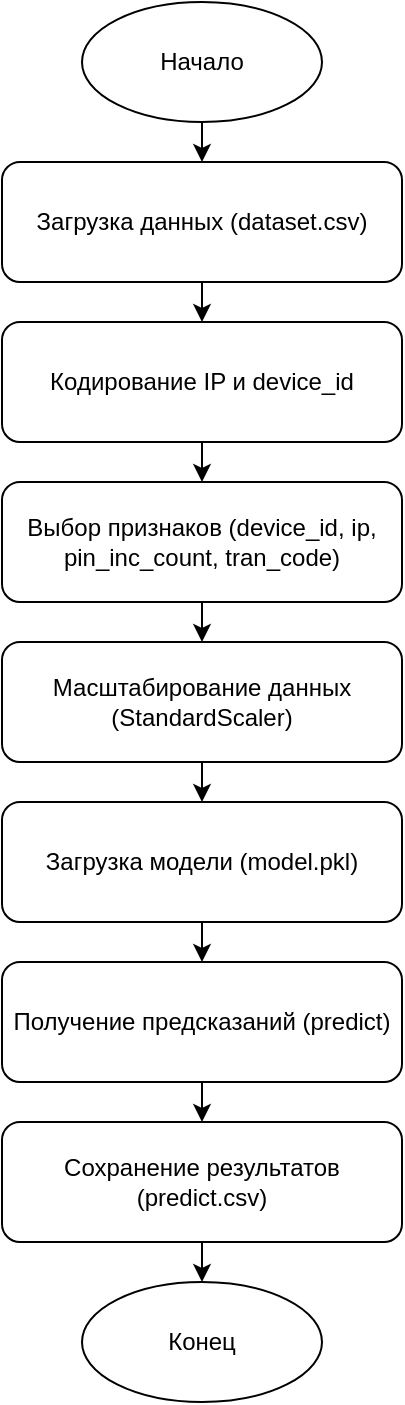 <mxfile version="24.7.17">
  <diagram name="Process" id="Rz12Ky6gTf-XfP_IZ2n_">
    <mxGraphModel dx="880" dy="532" grid="1" gridSize="10" guides="1" tooltips="1" connect="1" arrows="1" fold="1" page="1" pageScale="1" pageWidth="827" pageHeight="1169" math="0" shadow="0">
      <root>
        <mxCell id="0" />
        <mxCell id="1" parent="0" />
        <mxCell id="F1ZQzR7cKQfISgIezX9M-1" value="Начало" style="ellipse;whiteSpace=wrap;html=1;" vertex="1" parent="1">
          <mxGeometry x="140" y="50" width="120" height="60" as="geometry" />
        </mxCell>
        <mxCell id="F1ZQzR7cKQfISgIezX9M-2" value="Загрузка данных (dataset.csv)" style="rounded=1;whiteSpace=wrap;html=1;" vertex="1" parent="1">
          <mxGeometry x="100" y="130" width="200" height="60" as="geometry" />
        </mxCell>
        <mxCell id="F1ZQzR7cKQfISgIezX9M-3" style="" edge="1" parent="1" source="F1ZQzR7cKQfISgIezX9M-1" target="F1ZQzR7cKQfISgIezX9M-2">
          <mxGeometry relative="1" as="geometry" />
        </mxCell>
        <mxCell id="F1ZQzR7cKQfISgIezX9M-4" value="Кодирование IP и device_id" style="rounded=1;whiteSpace=wrap;html=1;" vertex="1" parent="1">
          <mxGeometry x="100" y="210" width="200" height="60" as="geometry" />
        </mxCell>
        <mxCell id="F1ZQzR7cKQfISgIezX9M-5" style="" edge="1" parent="1" source="F1ZQzR7cKQfISgIezX9M-2" target="F1ZQzR7cKQfISgIezX9M-4">
          <mxGeometry relative="1" as="geometry" />
        </mxCell>
        <mxCell id="F1ZQzR7cKQfISgIezX9M-6" value="Выбор признаков (device_id, ip, pin_inc_count, tran_code)" style="rounded=1;whiteSpace=wrap;html=1;" vertex="1" parent="1">
          <mxGeometry x="100" y="290" width="200" height="60" as="geometry" />
        </mxCell>
        <mxCell id="F1ZQzR7cKQfISgIezX9M-7" style="" edge="1" parent="1" source="F1ZQzR7cKQfISgIezX9M-4" target="F1ZQzR7cKQfISgIezX9M-6">
          <mxGeometry relative="1" as="geometry" />
        </mxCell>
        <mxCell id="F1ZQzR7cKQfISgIezX9M-8" value="Масштабирование данных (StandardScaler)" style="rounded=1;whiteSpace=wrap;html=1;" vertex="1" parent="1">
          <mxGeometry x="100" y="370" width="200" height="60" as="geometry" />
        </mxCell>
        <mxCell id="F1ZQzR7cKQfISgIezX9M-9" style="" edge="1" parent="1" source="F1ZQzR7cKQfISgIezX9M-6" target="F1ZQzR7cKQfISgIezX9M-8">
          <mxGeometry relative="1" as="geometry" />
        </mxCell>
        <mxCell id="F1ZQzR7cKQfISgIezX9M-10" value="Загрузка модели (model.pkl)" style="rounded=1;whiteSpace=wrap;html=1;" vertex="1" parent="1">
          <mxGeometry x="100" y="450" width="200" height="60" as="geometry" />
        </mxCell>
        <mxCell id="F1ZQzR7cKQfISgIezX9M-11" style="" edge="1" parent="1" source="F1ZQzR7cKQfISgIezX9M-8" target="F1ZQzR7cKQfISgIezX9M-10">
          <mxGeometry relative="1" as="geometry" />
        </mxCell>
        <mxCell id="F1ZQzR7cKQfISgIezX9M-12" value="Получение предсказаний (predict)" style="rounded=1;whiteSpace=wrap;html=1;" vertex="1" parent="1">
          <mxGeometry x="100" y="530" width="200" height="60" as="geometry" />
        </mxCell>
        <mxCell id="F1ZQzR7cKQfISgIezX9M-13" style="" edge="1" parent="1" source="F1ZQzR7cKQfISgIezX9M-10" target="F1ZQzR7cKQfISgIezX9M-12">
          <mxGeometry relative="1" as="geometry" />
        </mxCell>
        <mxCell id="F1ZQzR7cKQfISgIezX9M-14" value="Сохранение результатов (predict.csv)" style="rounded=1;whiteSpace=wrap;html=1;" vertex="1" parent="1">
          <mxGeometry x="100" y="610" width="200" height="60" as="geometry" />
        </mxCell>
        <mxCell id="F1ZQzR7cKQfISgIezX9M-15" style="" edge="1" parent="1" source="F1ZQzR7cKQfISgIezX9M-12" target="F1ZQzR7cKQfISgIezX9M-14">
          <mxGeometry relative="1" as="geometry" />
        </mxCell>
        <mxCell id="F1ZQzR7cKQfISgIezX9M-16" value="Конец" style="ellipse;whiteSpace=wrap;html=1;" vertex="1" parent="1">
          <mxGeometry x="140" y="690" width="120" height="60" as="geometry" />
        </mxCell>
        <mxCell id="F1ZQzR7cKQfISgIezX9M-17" style="" edge="1" parent="1" source="F1ZQzR7cKQfISgIezX9M-14" target="F1ZQzR7cKQfISgIezX9M-16">
          <mxGeometry relative="1" as="geometry" />
        </mxCell>
      </root>
    </mxGraphModel>
  </diagram>
</mxfile>
